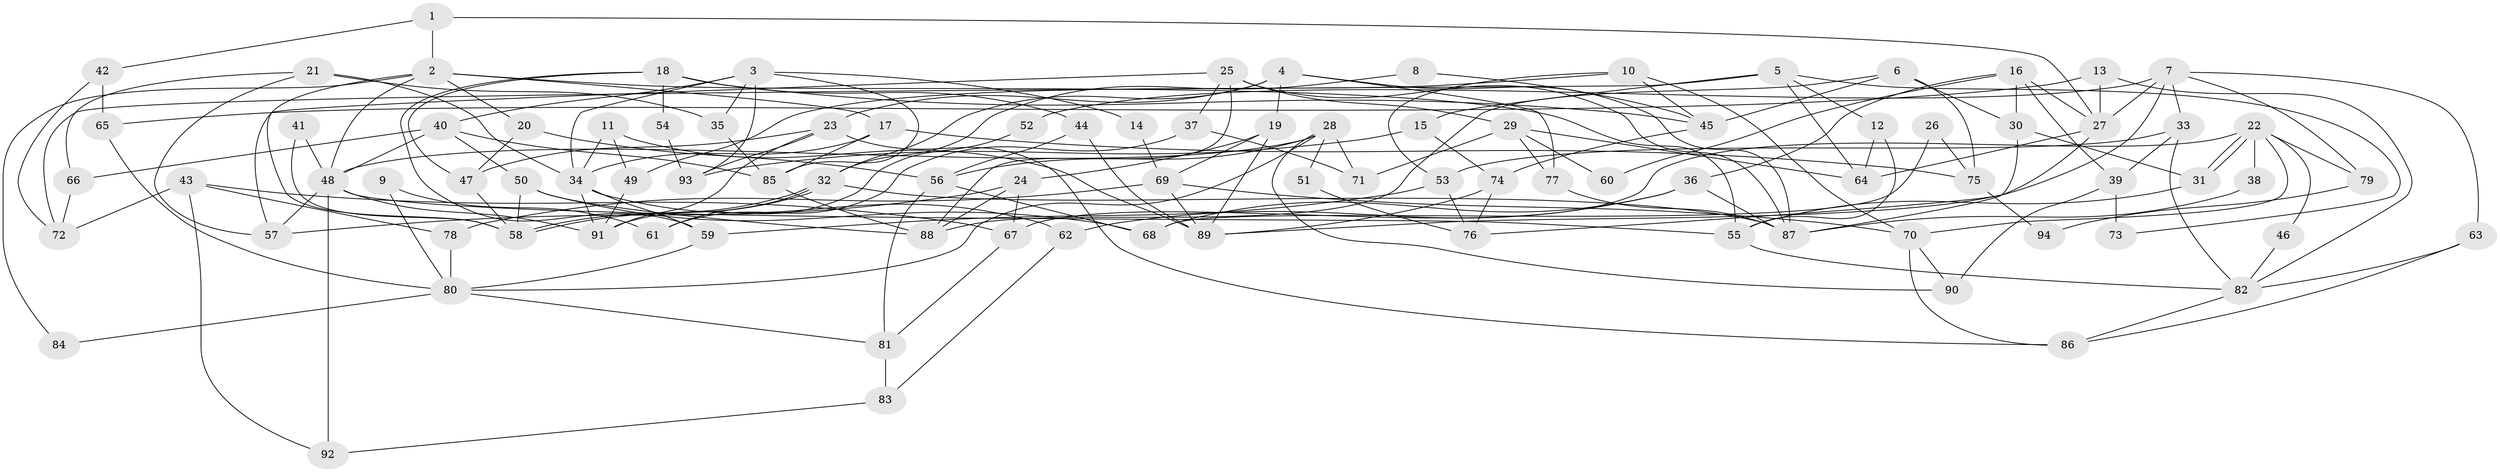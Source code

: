 // Generated by graph-tools (version 1.1) at 2025/26/03/09/25 03:26:20]
// undirected, 94 vertices, 188 edges
graph export_dot {
graph [start="1"]
  node [color=gray90,style=filled];
  1;
  2;
  3;
  4;
  5;
  6;
  7;
  8;
  9;
  10;
  11;
  12;
  13;
  14;
  15;
  16;
  17;
  18;
  19;
  20;
  21;
  22;
  23;
  24;
  25;
  26;
  27;
  28;
  29;
  30;
  31;
  32;
  33;
  34;
  35;
  36;
  37;
  38;
  39;
  40;
  41;
  42;
  43;
  44;
  45;
  46;
  47;
  48;
  49;
  50;
  51;
  52;
  53;
  54;
  55;
  56;
  57;
  58;
  59;
  60;
  61;
  62;
  63;
  64;
  65;
  66;
  67;
  68;
  69;
  70;
  71;
  72;
  73;
  74;
  75;
  76;
  77;
  78;
  79;
  80;
  81;
  82;
  83;
  84;
  85;
  86;
  87;
  88;
  89;
  90;
  91;
  92;
  93;
  94;
  1 -- 27;
  1 -- 2;
  1 -- 42;
  2 -- 48;
  2 -- 58;
  2 -- 17;
  2 -- 20;
  2 -- 55;
  2 -- 84;
  3 -- 34;
  3 -- 40;
  3 -- 14;
  3 -- 35;
  3 -- 85;
  3 -- 93;
  4 -- 87;
  4 -- 19;
  4 -- 23;
  4 -- 32;
  4 -- 77;
  5 -- 72;
  5 -- 15;
  5 -- 12;
  5 -- 64;
  5 -- 73;
  6 -- 88;
  6 -- 30;
  6 -- 45;
  6 -- 75;
  7 -- 89;
  7 -- 27;
  7 -- 33;
  7 -- 52;
  7 -- 63;
  7 -- 79;
  8 -- 45;
  8 -- 32;
  9 -- 80;
  9 -- 61;
  10 -- 53;
  10 -- 70;
  10 -- 45;
  10 -- 49;
  11 -- 89;
  11 -- 49;
  11 -- 34;
  12 -- 55;
  12 -- 64;
  13 -- 82;
  13 -- 27;
  13 -- 65;
  14 -- 69;
  15 -- 74;
  15 -- 93;
  16 -- 30;
  16 -- 39;
  16 -- 27;
  16 -- 36;
  16 -- 60;
  17 -- 34;
  17 -- 75;
  17 -- 85;
  18 -- 59;
  18 -- 45;
  18 -- 44;
  18 -- 47;
  18 -- 54;
  19 -- 24;
  19 -- 89;
  19 -- 69;
  20 -- 56;
  20 -- 47;
  21 -- 35;
  21 -- 57;
  21 -- 34;
  21 -- 66;
  22 -- 67;
  22 -- 31;
  22 -- 31;
  22 -- 38;
  22 -- 46;
  22 -- 70;
  22 -- 79;
  23 -- 47;
  23 -- 86;
  23 -- 91;
  23 -- 93;
  24 -- 88;
  24 -- 67;
  24 -- 57;
  25 -- 29;
  25 -- 88;
  25 -- 37;
  25 -- 57;
  25 -- 87;
  26 -- 68;
  26 -- 75;
  27 -- 64;
  27 -- 76;
  28 -- 56;
  28 -- 48;
  28 -- 51;
  28 -- 71;
  28 -- 80;
  28 -- 90;
  29 -- 77;
  29 -- 64;
  29 -- 60;
  29 -- 71;
  30 -- 87;
  30 -- 31;
  31 -- 55;
  32 -- 58;
  32 -- 58;
  32 -- 61;
  32 -- 87;
  33 -- 82;
  33 -- 39;
  33 -- 53;
  34 -- 59;
  34 -- 62;
  34 -- 91;
  35 -- 85;
  36 -- 87;
  36 -- 62;
  36 -- 68;
  37 -- 71;
  37 -- 61;
  38 -- 87;
  39 -- 90;
  39 -- 73;
  40 -- 48;
  40 -- 85;
  40 -- 50;
  40 -- 66;
  41 -- 48;
  41 -- 58;
  42 -- 65;
  42 -- 72;
  43 -- 78;
  43 -- 72;
  43 -- 67;
  43 -- 92;
  44 -- 56;
  44 -- 89;
  45 -- 74;
  46 -- 82;
  47 -- 58;
  48 -- 57;
  48 -- 91;
  48 -- 55;
  48 -- 92;
  49 -- 91;
  50 -- 58;
  50 -- 68;
  50 -- 88;
  51 -- 76;
  52 -- 91;
  53 -- 76;
  53 -- 59;
  54 -- 93;
  55 -- 82;
  56 -- 68;
  56 -- 81;
  59 -- 80;
  62 -- 83;
  63 -- 82;
  63 -- 86;
  65 -- 80;
  66 -- 72;
  67 -- 81;
  69 -- 70;
  69 -- 78;
  69 -- 89;
  70 -- 86;
  70 -- 90;
  74 -- 89;
  74 -- 76;
  75 -- 94;
  77 -- 87;
  78 -- 80;
  79 -- 94;
  80 -- 81;
  80 -- 84;
  81 -- 83;
  82 -- 86;
  83 -- 92;
  85 -- 88;
}
